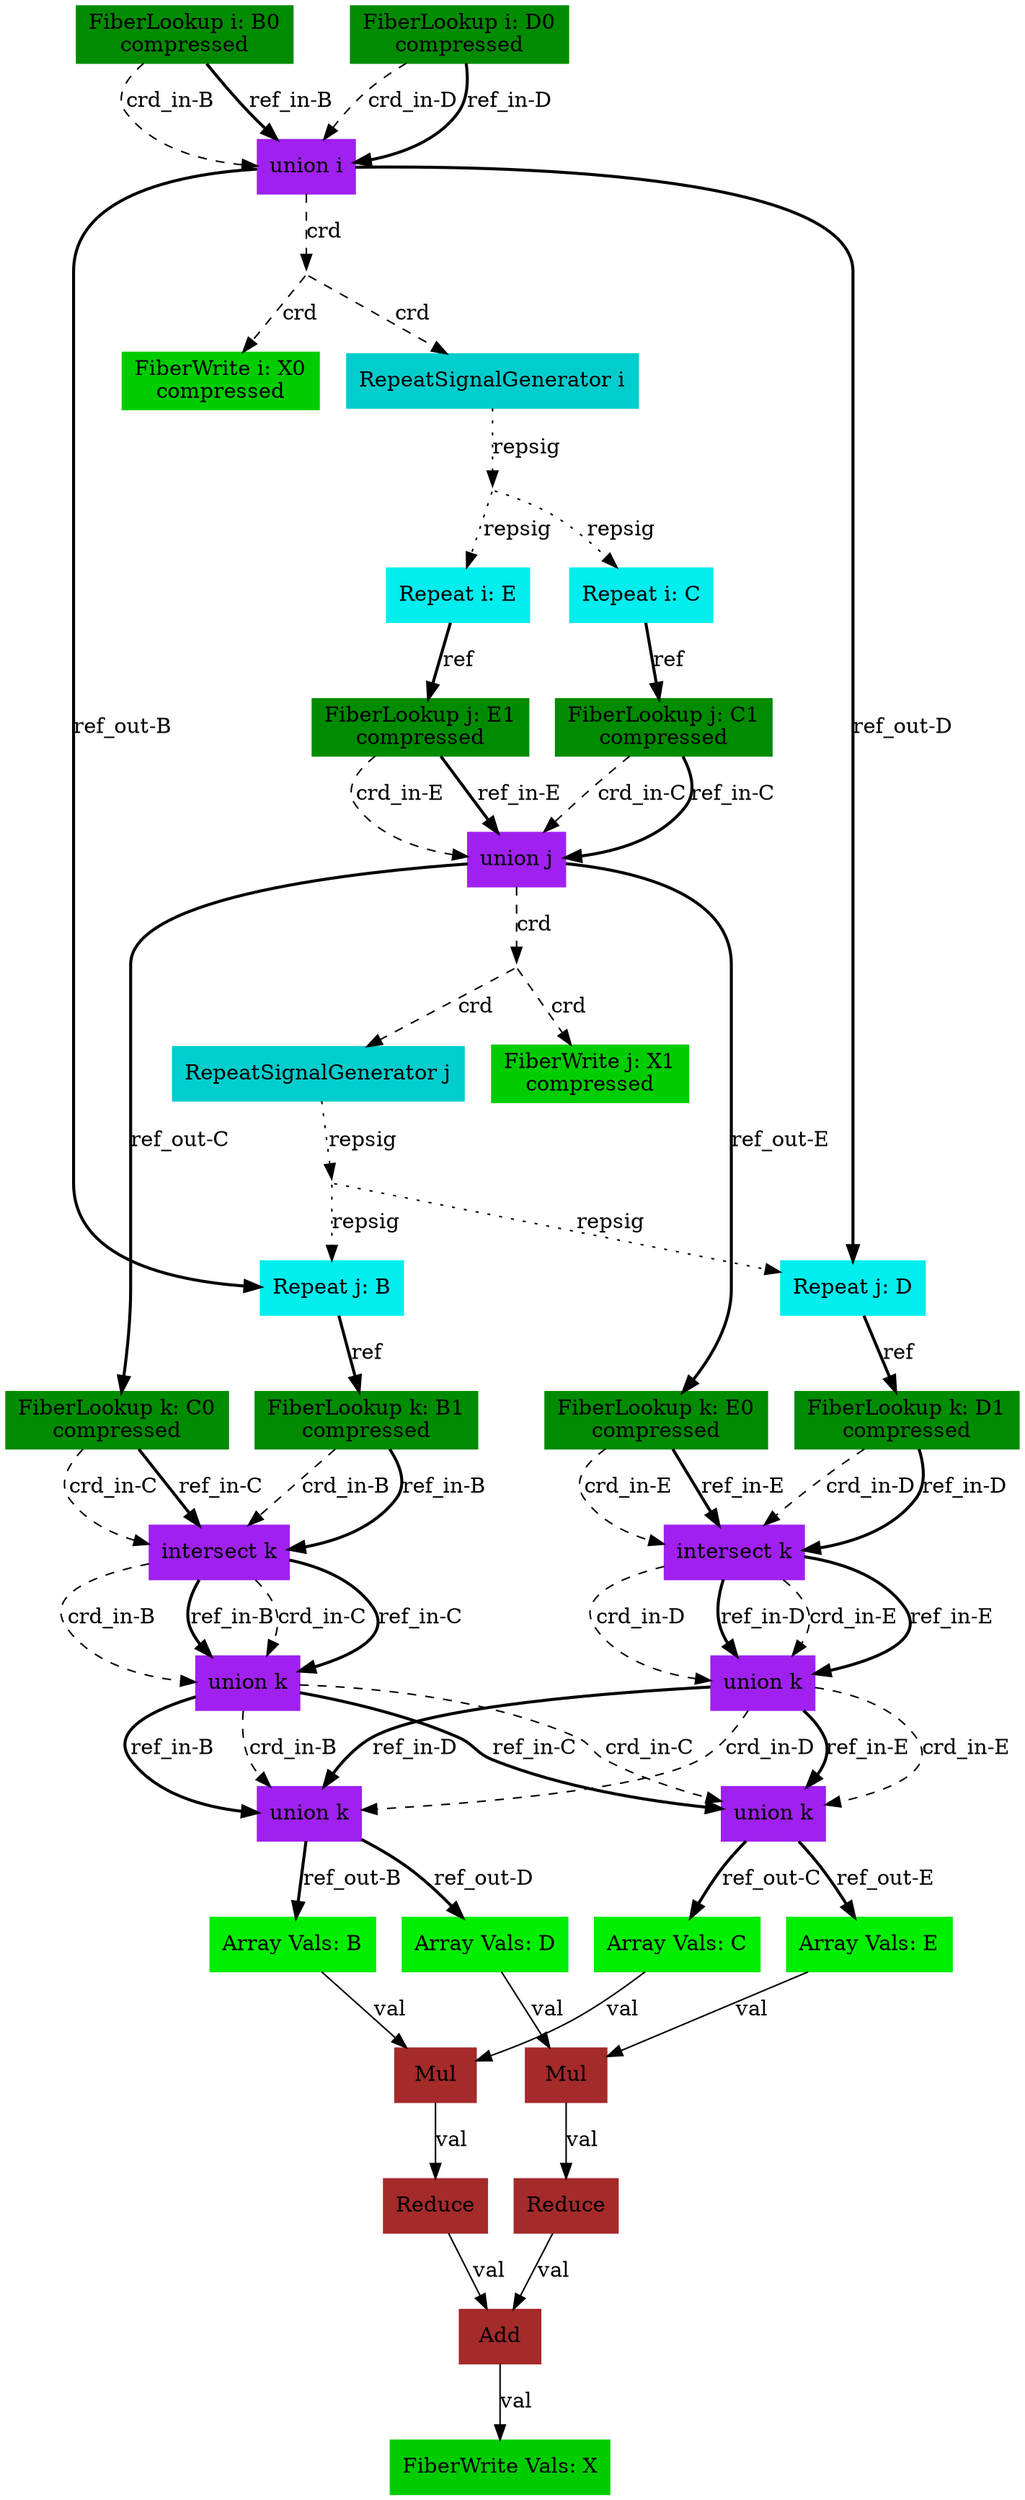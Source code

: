 digraph SAM {
    comment="X=ss01,B=ss01,C=ss10,D=ss01,E=ss10"
    32 [comment="type=fiberlookup,index=i,tensor=B,mode=0,format=compressed,src=true,root=true" label="FiberLookup i: B0\ncompressed" color=green4 shape=box style=filled type="fiberlookup" index="i" tensor="B" mode="0" format="compressed" src="true" root="true"]
    31 [comment="type=union,index=i" label="union i" color=purple shape=box style=filled type="union" index="i"]
    30 [comment="type=broadcast" shape=point style=invis type="broadcast"]
    2 [comment="type=fiberwrite,index=i,tensor=X,mode=0,format=compressed,segsize=2,crdsize=B0_dim,sink=true" label="FiberWrite i: X0\ncompressed" color=green3 shape=box style=filled type="fiberwrite" index="i" tensor="X" mode="0" format="compressed" segsize="2" crdsize="B0_dim" sink="true"]
    29 [comment="type=repsiggen,index=i" label="RepeatSignalGenerator i" color=cyan3 shape=box style=filled type="repsiggen" index="i"]
    28 [comment="type=broadcast" shape=point style=invis type="broadcast"]
    26 [comment="type=repeat,index=i,tensor=C,root=true" label="Repeat i: C" color=cyan2 shape=box style=filled type="repeat" index="i" tensor="C" root="true"]
    24 [comment="type=fiberlookup,index=j,tensor=C,mode=1,format=compressed,src=true,root=false" label="FiberLookup j: C1\ncompressed" color=green4 shape=box style=filled type="fiberlookup" index="j" tensor="C" mode="1" format="compressed" src="true" root="false"]
    23 [comment="type=union,index=j" label="union j" color=purple shape=box style=filled type="union" index="j"]
    22 [comment="type=broadcast" shape=point style=invis type="broadcast"]
    1 [comment="type=fiberwrite,index=j,tensor=X,mode=1,format=compressed,segsize=B0_dim+1,crdsize=B0_dim*C1_dim,sink=true" label="FiberWrite j: X1\ncompressed" color=green3 shape=box style=filled type="fiberwrite" index="j" tensor="X" mode="1" format="compressed" segsize="B0_dim+1" crdsize="B0_dim*C1_dim" sink="true"]
    21 [comment="type=repsiggen,index=j" label="RepeatSignalGenerator j" color=cyan3 shape=box style=filled type="repsiggen" index="j"]
    20 [comment="type=broadcast" shape=point style=invis type="broadcast"]
    18 [comment="type=repeat,index=j,tensor=B,root=false" label="Repeat j: B" color=cyan2 shape=box style=filled type="repeat" index="j" tensor="B" root="false"]
    14 [comment="type=fiberlookup,index=k,tensor=B,mode=1,format=compressed,src=true,root=false" label="FiberLookup k: B1\ncompressed" color=green4 shape=box style=filled type="fiberlookup" index="k" tensor="B" mode="1" format="compressed" src="true" root="false"]
    39 [comment="type=union,index=k" label="union k" color=purple shape=box style=filled type="union" index="k"]
    40 [comment="type=union,index=k" label="union k" color=purple shape=box style=filled type="union" index="k"]
    41 [comment="type=union,index=k" label="union k" color=purple shape=box style=filled type="union" index="k"]
    42 [comment="type=union,index=k" label="union k" color=purple shape=box style=filled type="union" index="k"]
    7 [comment="type=arrayvals,tensor=B" label="Array Vals: B" color=green2 shape=box style=filled type="arrayvals" tensor="B"]
    6 [comment="type=mul" label="Mul" color=brown shape=box style=filled type="mul"]
    5 [comment="type=reduce" label="Reduce" color=brown shape=box style=filled type="reduce"]
    4 [comment="type=add,sub=0" label="Add" color=brown shape=box style=filled type="add" sub="0"]
    0 [comment="type=fiberwrite,mode=vals,tensor=X,size=1*B0_dim*C1_dim,sink=true" label="FiberWrite Vals: X" color=green3 shape=box style=filled type="fiberwrite" tensor="X" mode="vals" size="1*B0_dim*C1_dim" sink="true"]
    8 [comment="type=arrayvals,tensor=C" label="Array Vals: C" color=green2 shape=box style=filled type="arrayvals" tensor="C"]
    11 [comment="type=arrayvals,tensor=D" label="Array Vals: D" color=green2 shape=box style=filled type="arrayvals" tensor="D"]
    10 [comment="type=mul" label="Mul" color=brown shape=box style=filled type="mul"]
    9 [comment="type=reduce" label="Reduce" color=brown shape=box style=filled type="reduce"]
    12 [comment="type=arrayvals,tensor=E" label="Array Vals: E" color=green2 shape=box style=filled type="arrayvals" tensor="E"]
    19 [comment="type=repeat,index=j,tensor=D,root=false" label="Repeat j: D" color=cyan2 shape=box style=filled type="repeat" index="j" tensor="D" root="false"]
    16 [comment="type=fiberlookup,index=k,tensor=D,mode=1,format=compressed,src=true,root=false" label="FiberLookup k: D1\ncompressed" color=green4 shape=box style=filled type="fiberlookup" index="k" tensor="D" mode="1" format="compressed" src="true" root="false"]
    15 [comment="type=fiberlookup,index=k,tensor=C,mode=0,format=compressed,src=true,root=false" label="FiberLookup k: C0\ncompressed" color=green4 shape=box style=filled type="fiberlookup" index="k" tensor="C" mode="0" format="compressed" src="true" root="false"]
    17 [comment="type=fiberlookup,index=k,tensor=E,mode=0,format=compressed,src=true,root=false" label="FiberLookup k: E0\ncompressed" color=green4 shape=box style=filled type="fiberlookup" index="k" tensor="E" mode="0" format="compressed" src="true" root="false"]
    27 [comment="type=repeat,index=i,tensor=E,root=true" label="Repeat i: E" color=cyan2 shape=box style=filled type="repeat" index="i" tensor="E" root="true"]
    25 [comment="type=fiberlookup,index=j,tensor=E,mode=1,format=compressed,src=true,root=false" label="FiberLookup j: E1\ncompressed" color=green4 shape=box style=filled type="fiberlookup" index="j" tensor="E" mode="1" format="compressed" src="true" root="false"]
    33 [comment="type=fiberlookup,index=i,tensor=D,mode=0,format=compressed,src=true,root=true" label="FiberLookup i: D0\ncompressed" color=green4 shape=box style=filled type="fiberlookup" index="i" tensor="D" mode="0" format="compressed" src="true" root="true"]
    43 [comment="type=intersect,index=k" label="intersect k" color=purple shape=box style=filled type="intersect" index="k"]
    44 [comment="type=intersect,index=k" label="intersect k" color=purple shape=box style=filled type="intersect" index="k"]

    32 -> 31 [label="crd_in-B" style=dashed type="crd" comment="in-B"]
    31 -> 30 [label="crd" style=dashed type="crd"]
    30 -> 2 [label="crd" style=dashed type="crd"]
    30 -> 29 [label="crd" style=dashed type="crd"]
    29 -> 28 [label="repsig" style=dotted type="repsig"]
    28 -> 26 [label="repsig" style=dotted type="repsig"]
    26 -> 24 [label="ref" style=bold type="ref"]
    24 -> 23 [label="crd_in-C" style=dashed type="crd" comment="in-C"]
    23 -> 22 [label="crd" style=dashed type="crd"]
    22 -> 1 [label="crd" style=dashed type="crd"]
    22 -> 21 [label="crd" style=dashed type="crd"]
    21 -> 20 [label="repsig" style=dotted type="repsig"]
    20 -> 18 [label="repsig" style=dotted type="repsig"]
    18 -> 14 [label="ref" style=bold type="ref"]
    14 -> 43 [label="crd_in-B" style=dashed type="crd" comment="in-B"]
    43 -> 39 [label="crd_in-B" style=dashed type="crd" comment="in-B"]
    41 -> 7 [label="ref_out-B" style=bold type="ref" comment="out-B"]
    7 -> 6 [label="val" type="val"]
    6 -> 5 [label="val" type="val"]
    5 -> 4 [label="val" type="val"]
    4 -> 0 [label="val" type="val"]
    42 -> 8 [label="ref_out-C" style=bold type="ref" comment="out-C"]
    8 -> 6 [label="val" type="val"]
    41 -> 11 [label="ref_out-D" style=bold type="ref" comment="out-D"]
    11 -> 10 [label="val" type="val"]
    10 -> 9 [label="val" type="val"]
    9 -> 4 [label="val" type="val"]
    42 -> 12 [label="ref_out-E" style=bold type="ref" comment="out-E"]
    12 -> 10 [label="val" type="val"]
    14 -> 43 [label="ref_in-B" style=bold type="ref" comment="in-B"]
    43 -> 39 [label="ref_in-B" style=bold type="ref" comment="in-B"]
    20 -> 19 [label="repsig" style=dotted type="repsig"]
    19 -> 16 [label="ref" style=bold type="ref"]
    16 -> 44 [label="crd_in-D" style=dashed type="crd" comment="in-D"]
    16 -> 44 [label="ref_in-D" style=bold type="ref" comment="in-D"]
    44 -> 40 [label="crd_in-D" style=dashed type="crd" comment="in-D"]
    44 -> 40 [label="ref_in-D" style=bold type="ref" comment="in-D"]
    23 -> 15 [label="ref_out-C" style=bold type="ref" comment="out-C"]
    15 -> 43 [label="crd_in-C" style=dashed type="crd" comment="in-C"]
    15 -> 43 [label="ref_in-C" style=bold type="ref" comment="in-C"]
    43 -> 39 [label="crd_in-C" style=dashed type="crd" comment="in-C"]
    43 -> 39 [label="ref_in-C" style=bold type="ref" comment="in-C"]
    23 -> 17 [label="ref_out-E" style=bold type="ref" comment="out-E"]
    17 -> 44 [label="crd_in-E" style=dashed type="crd" comment="in-E"]
    17 -> 44 [label="ref_in-E" style=bold type="ref" comment="in-E"]
    44 -> 40 [label="crd_in-E" style=dashed type="crd" comment="in-E"]
    44 -> 40 [label="ref_in-E" style=bold type="ref" comment="in-E"]
    24 -> 23 [label="ref_in-C" style=bold type="ref" comment="in-C"]
    28 -> 27 [label="repsig" style=dotted type="repsig"]
    27 -> 25 [label="ref" style=bold type="ref"]
    25 -> 23 [label="crd_in-E" style=dashed type="crd" comment="in-E"]
    25 -> 23 [label="ref_in-E" style=bold type="ref" comment="in-E"]
    31 -> 18 [label="ref_out-B" style=bold type="ref" comment="out-B"]
    31 -> 19 [label="ref_out-D" style=bold type="ref" comment="out-D"]
    32 -> 31 [label="ref_in-B" style=bold type="ref" comment="in-B"]
    33 -> 31 [label="crd_in-D" style=dashed type="crd" comment="in-D"]
    33 -> 31 [label="ref_in-D" style=bold type="ref" comment="in-D"]
    39 -> 41 [label="ref_in-B" style=bold type="ref" comment="in-B"]
    39 -> 41 [label="crd_in-B" style=dashed type="crd" comment="in-B"]
    39 -> 42 [label="ref_in-C" style=bold type="ref" comment="in-C"]
    39 -> 42 [label="crd_in-C" style=dashed type="crd" comment="in-C"]
    40 -> 41 [label="ref_in-D" style=bold type="ref" comment="in-D"]
    40 -> 41 [label="crd_in-D" style=dashed type="crd" comment="in-D"]
    40 -> 42 [label="ref_in-E" style=bold type="ref" comment="in-E"]
    40 -> 42 [label="crd_in-E" style=dashed type="crd" comment="in-E"]

}
